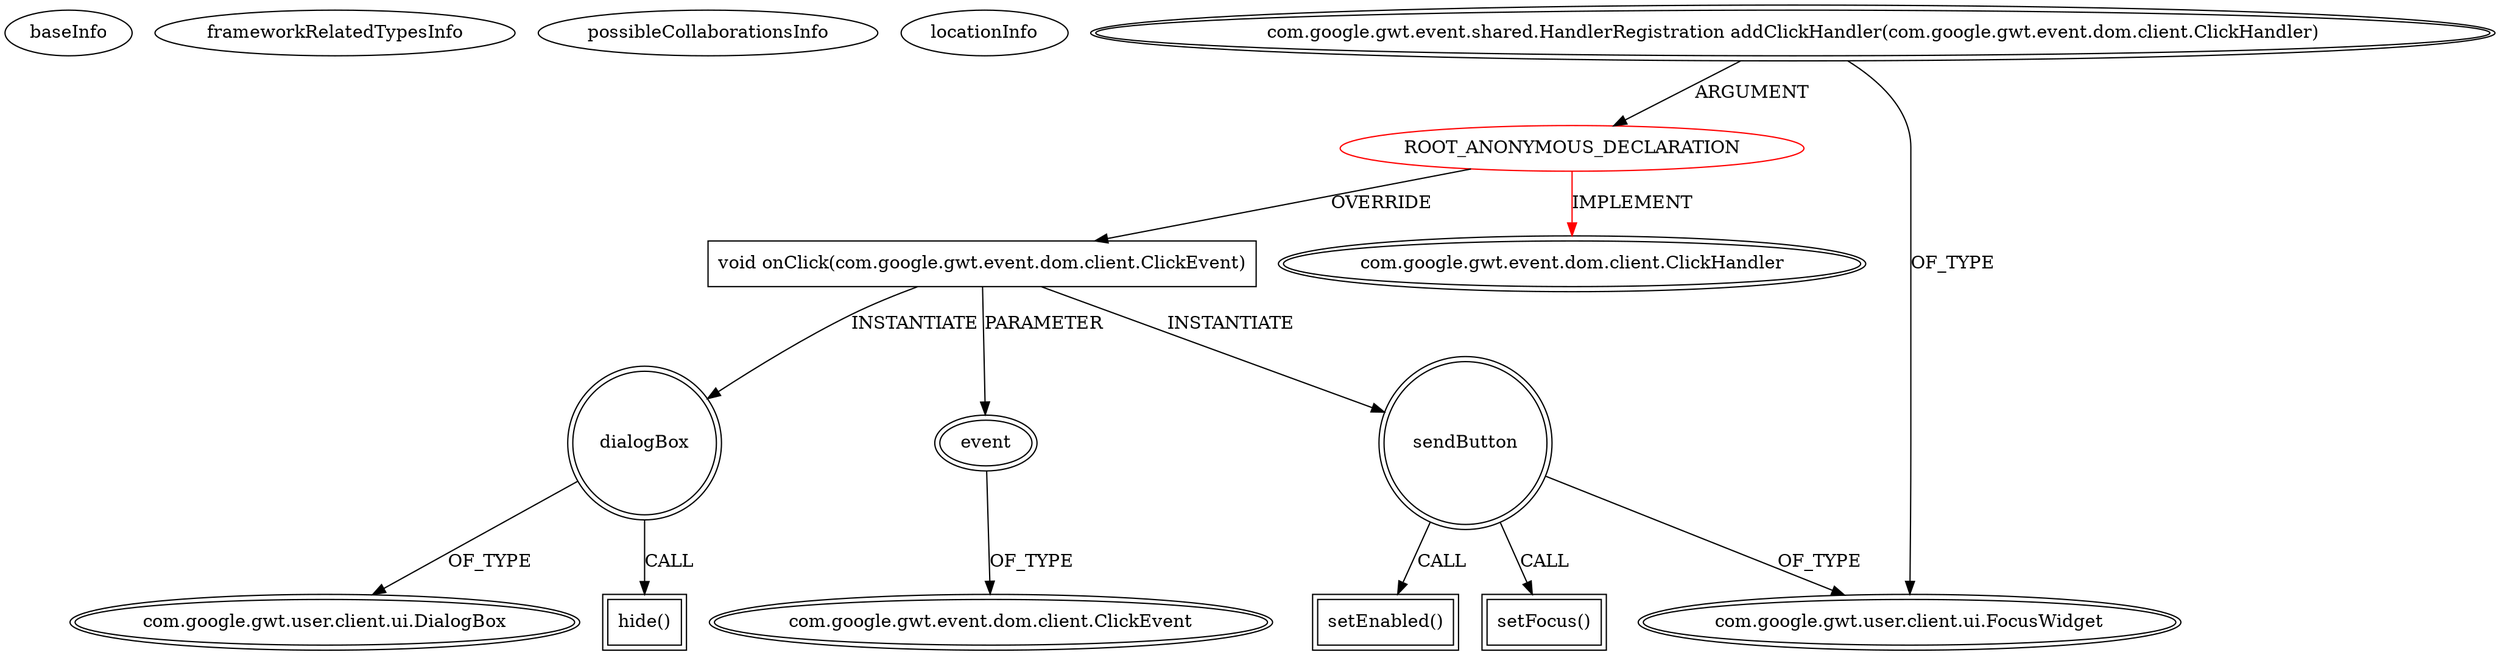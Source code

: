 digraph {
baseInfo[graphId=4290,category="extension_graph",isAnonymous=true,possibleRelation=false]
frameworkRelatedTypesInfo[0="com.google.gwt.event.dom.client.ClickHandler"]
possibleCollaborationsInfo[]
locationInfo[projectName="ph73nt-fuzzy-archer",filePath="/ph73nt-fuzzy-archer/fuzzy-archer-master/src/couk/fishlegs/nucmedone/client/NucMedOne.java",contextSignature="void onModuleLoad()",graphId="4290"]
0[label="ROOT_ANONYMOUS_DECLARATION",vertexType="ROOT_ANONYMOUS_DECLARATION",isFrameworkType=false,color=red]
1[label="com.google.gwt.event.dom.client.ClickHandler",vertexType="FRAMEWORK_INTERFACE_TYPE",isFrameworkType=true,peripheries=2]
2[label="com.google.gwt.event.shared.HandlerRegistration addClickHandler(com.google.gwt.event.dom.client.ClickHandler)",vertexType="OUTSIDE_CALL",isFrameworkType=true,peripheries=2]
3[label="com.google.gwt.user.client.ui.FocusWidget",vertexType="FRAMEWORK_CLASS_TYPE",isFrameworkType=true,peripheries=2]
4[label="void onClick(com.google.gwt.event.dom.client.ClickEvent)",vertexType="OVERRIDING_METHOD_DECLARATION",isFrameworkType=false,shape=box]
5[label="event",vertexType="PARAMETER_DECLARATION",isFrameworkType=true,peripheries=2]
6[label="com.google.gwt.event.dom.client.ClickEvent",vertexType="FRAMEWORK_CLASS_TYPE",isFrameworkType=true,peripheries=2]
7[label="dialogBox",vertexType="VARIABLE_EXPRESION",isFrameworkType=true,peripheries=2,shape=circle]
9[label="com.google.gwt.user.client.ui.DialogBox",vertexType="FRAMEWORK_CLASS_TYPE",isFrameworkType=true,peripheries=2]
8[label="hide()",vertexType="INSIDE_CALL",isFrameworkType=true,peripheries=2,shape=box]
10[label="sendButton",vertexType="VARIABLE_EXPRESION",isFrameworkType=true,peripheries=2,shape=circle]
11[label="setEnabled()",vertexType="INSIDE_CALL",isFrameworkType=true,peripheries=2,shape=box]
14[label="setFocus()",vertexType="INSIDE_CALL",isFrameworkType=true,peripheries=2,shape=box]
0->1[label="IMPLEMENT",color=red]
2->0[label="ARGUMENT"]
2->3[label="OF_TYPE"]
0->4[label="OVERRIDE"]
5->6[label="OF_TYPE"]
4->5[label="PARAMETER"]
4->7[label="INSTANTIATE"]
7->9[label="OF_TYPE"]
7->8[label="CALL"]
4->10[label="INSTANTIATE"]
10->3[label="OF_TYPE"]
10->11[label="CALL"]
10->14[label="CALL"]
}
